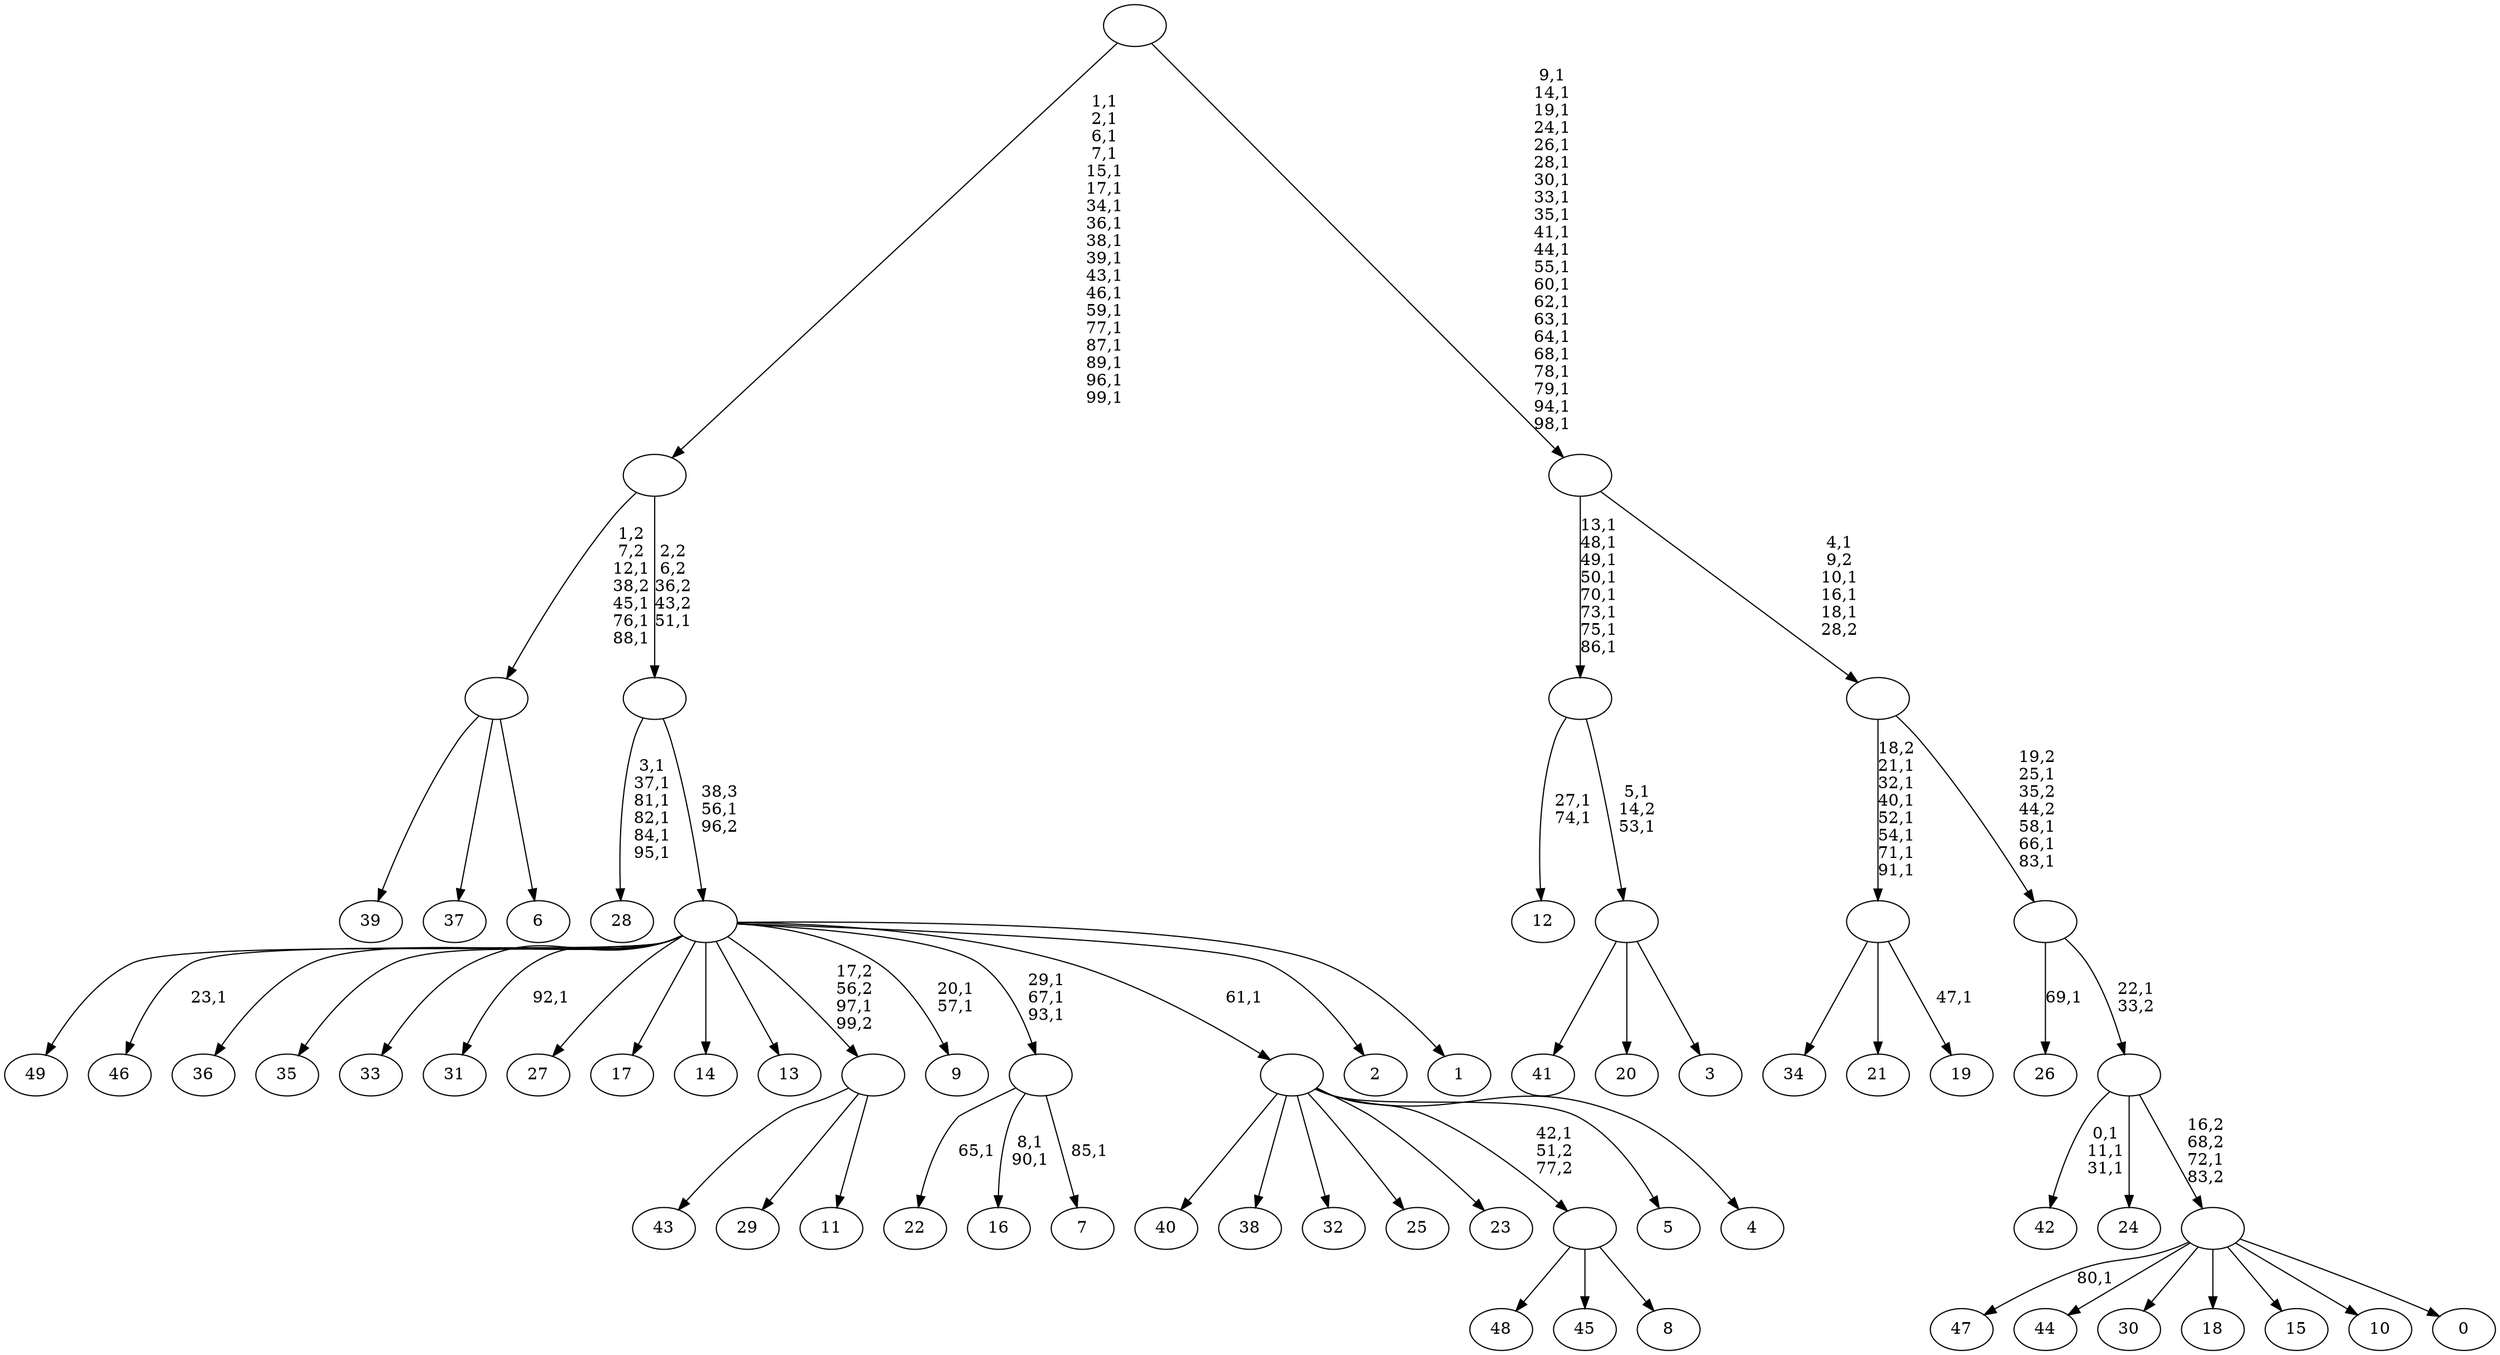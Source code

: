 digraph T {
	150 [label="49"]
	149 [label="48"]
	148 [label="47"]
	146 [label="46"]
	144 [label="45"]
	143 [label="44"]
	142 [label="43"]
	141 [label="42"]
	137 [label="41"]
	136 [label="40"]
	135 [label="39"]
	134 [label="38"]
	133 [label="37"]
	132 [label="36"]
	131 [label="35"]
	130 [label="34"]
	129 [label="33"]
	128 [label="32"]
	127 [label="31"]
	125 [label="30"]
	124 [label="29"]
	123 [label="28"]
	116 [label="27"]
	115 [label="26"]
	113 [label="25"]
	112 [label="24"]
	111 [label="23"]
	110 [label="22"]
	108 [label="21"]
	107 [label="20"]
	106 [label="19"]
	104 [label=""]
	97 [label="18"]
	96 [label="17"]
	95 [label="16"]
	92 [label="15"]
	91 [label="14"]
	90 [label="13"]
	89 [label="12"]
	86 [label="11"]
	85 [label=""]
	84 [label="10"]
	83 [label="9"]
	80 [label="8"]
	79 [label=""]
	78 [label="7"]
	76 [label=""]
	73 [label="6"]
	72 [label=""]
	68 [label="5"]
	67 [label="4"]
	66 [label=""]
	65 [label="3"]
	64 [label=""]
	62 [label=""]
	54 [label="2"]
	53 [label="1"]
	52 [label=""]
	51 [label=""]
	50 [label=""]
	32 [label="0"]
	31 [label=""]
	30 [label=""]
	29 [label=""]
	25 [label=""]
	21 [label=""]
	0 [label=""]
	104 -> 106 [label="47,1"]
	104 -> 130 [label=""]
	104 -> 108 [label=""]
	85 -> 142 [label=""]
	85 -> 124 [label=""]
	85 -> 86 [label=""]
	79 -> 149 [label=""]
	79 -> 144 [label=""]
	79 -> 80 [label=""]
	76 -> 78 [label="85,1"]
	76 -> 95 [label="8,1\n90,1"]
	76 -> 110 [label="65,1"]
	72 -> 135 [label=""]
	72 -> 133 [label=""]
	72 -> 73 [label=""]
	66 -> 136 [label=""]
	66 -> 134 [label=""]
	66 -> 128 [label=""]
	66 -> 113 [label=""]
	66 -> 111 [label=""]
	66 -> 79 [label="42,1\n51,2\n77,2"]
	66 -> 68 [label=""]
	66 -> 67 [label=""]
	64 -> 137 [label=""]
	64 -> 107 [label=""]
	64 -> 65 [label=""]
	62 -> 64 [label="5,1\n14,2\n53,1"]
	62 -> 89 [label="27,1\n74,1"]
	52 -> 76 [label="29,1\n67,1\n93,1"]
	52 -> 83 [label="20,1\n57,1"]
	52 -> 127 [label="92,1"]
	52 -> 146 [label="23,1"]
	52 -> 150 [label=""]
	52 -> 132 [label=""]
	52 -> 131 [label=""]
	52 -> 129 [label=""]
	52 -> 116 [label=""]
	52 -> 96 [label=""]
	52 -> 91 [label=""]
	52 -> 90 [label=""]
	52 -> 85 [label="17,2\n56,2\n97,1\n99,2"]
	52 -> 66 [label="61,1"]
	52 -> 54 [label=""]
	52 -> 53 [label=""]
	51 -> 123 [label="3,1\n37,1\n81,1\n82,1\n84,1\n95,1"]
	51 -> 52 [label="38,3\n56,1\n96,2"]
	50 -> 72 [label="1,2\n7,2\n12,1\n38,2\n45,1\n76,1\n88,1"]
	50 -> 51 [label="2,2\n6,2\n36,2\n43,2\n51,1"]
	31 -> 148 [label="80,1"]
	31 -> 143 [label=""]
	31 -> 125 [label=""]
	31 -> 97 [label=""]
	31 -> 92 [label=""]
	31 -> 84 [label=""]
	31 -> 32 [label=""]
	30 -> 141 [label="0,1\n11,1\n31,1"]
	30 -> 112 [label=""]
	30 -> 31 [label="16,2\n68,2\n72,1\n83,2"]
	29 -> 115 [label="69,1"]
	29 -> 30 [label="22,1\n33,2"]
	25 -> 29 [label="19,2\n25,1\n35,2\n44,2\n58,1\n66,1\n83,1"]
	25 -> 104 [label="18,2\n21,1\n32,1\n40,1\n52,1\n54,1\n71,1\n91,1"]
	21 -> 25 [label="4,1\n9,2\n10,1\n16,1\n18,1\n28,2"]
	21 -> 62 [label="13,1\n48,1\n49,1\n50,1\n70,1\n73,1\n75,1\n86,1"]
	0 -> 21 [label="9,1\n14,1\n19,1\n24,1\n26,1\n28,1\n30,1\n33,1\n35,1\n41,1\n44,1\n55,1\n60,1\n62,1\n63,1\n64,1\n68,1\n78,1\n79,1\n94,1\n98,1"]
	0 -> 50 [label="1,1\n2,1\n6,1\n7,1\n15,1\n17,1\n34,1\n36,1\n38,1\n39,1\n43,1\n46,1\n59,1\n77,1\n87,1\n89,1\n96,1\n99,1"]
}
